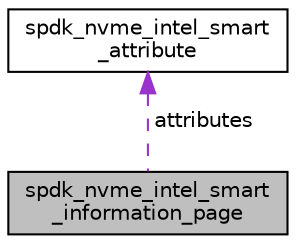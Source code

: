 digraph "spdk_nvme_intel_smart_information_page"
{
  edge [fontname="Helvetica",fontsize="10",labelfontname="Helvetica",labelfontsize="10"];
  node [fontname="Helvetica",fontsize="10",shape=record];
  Node1 [label="spdk_nvme_intel_smart\l_information_page",height=0.2,width=0.4,color="black", fillcolor="grey75", style="filled", fontcolor="black"];
  Node2 -> Node1 [dir="back",color="darkorchid3",fontsize="10",style="dashed",label=" attributes" ,fontname="Helvetica"];
  Node2 [label="spdk_nvme_intel_smart\l_attribute",height=0.2,width=0.4,color="black", fillcolor="white", style="filled",URL="$structspdk__nvme__intel__smart__attribute.html"];
}

